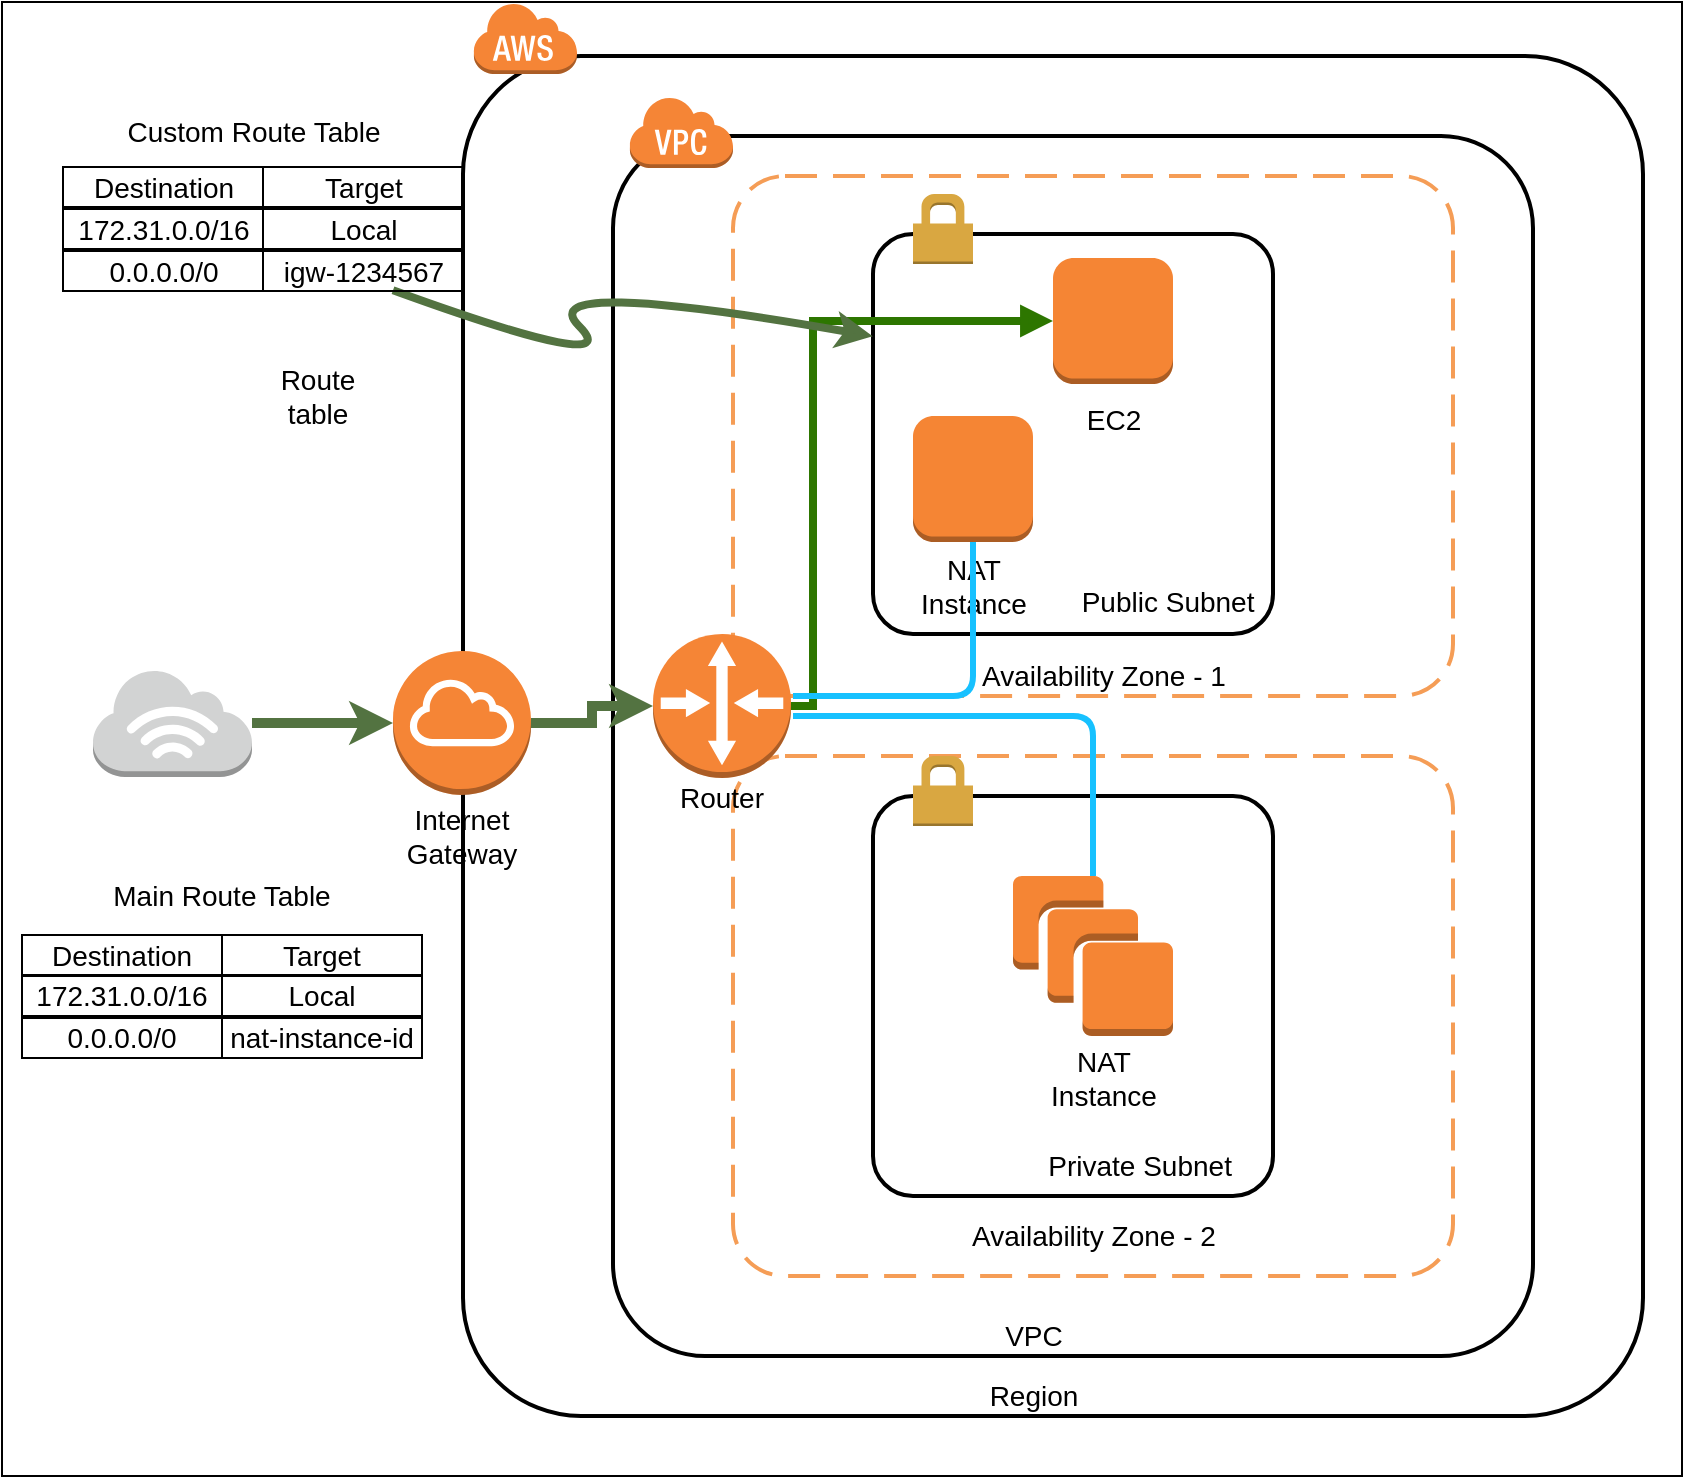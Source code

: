 <mxfile version="12.9.3" type="device"><diagram id="lxv2Z678lEYFlwVWsb1a" name="Page-1"><mxGraphModel dx="1106" dy="780" grid="1" gridSize="10" guides="1" tooltips="1" connect="1" arrows="1" fold="1" page="1" pageScale="1" pageWidth="1654" pageHeight="1169" background="none" math="0" shadow="0"><root><mxCell id="0"/><mxCell id="1" parent="0"/><mxCell id="jA5eXXXtFRrtD12HLPJE-22" value="" style="rounded=0;whiteSpace=wrap;html=1;strokeColor=#000000;fontSize=14;" vertex="1" parent="1"><mxGeometry x="60" y="13" width="840" height="737" as="geometry"/></mxCell><mxCell id="ixlEqdyPZb3zC-eu19mZ-221" value="" style="rounded=1;arcSize=10;dashed=0;fillColor=none;gradientColor=none;strokeWidth=2;fontSize=20;" parent="1" vertex="1"><mxGeometry x="495.5" y="129" width="200" height="200" as="geometry"/></mxCell><mxCell id="ixlEqdyPZb3zC-eu19mZ-228" value="" style="rounded=1;arcSize=10;dashed=0;fillColor=none;gradientColor=none;strokeWidth=2;fontSize=20;" parent="1" vertex="1"><mxGeometry x="290.5" y="40" width="590" height="680" as="geometry"/></mxCell><mxCell id="ixlEqdyPZb3zC-eu19mZ-226" value="" style="rounded=1;arcSize=10;dashed=0;fillColor=none;gradientColor=none;strokeWidth=2;fontSize=20;" parent="1" vertex="1"><mxGeometry x="365.5" y="80" width="460" height="610" as="geometry"/></mxCell><mxCell id="ixlEqdyPZb3zC-eu19mZ-220" value="" style="rounded=1;arcSize=10;dashed=1;strokeColor=#F59D56;fillColor=none;gradientColor=none;dashPattern=8 4;strokeWidth=2;fontSize=20;" parent="1" vertex="1"><mxGeometry x="425.5" y="100" width="360" height="260" as="geometry"/></mxCell><mxCell id="ixlEqdyPZb3zC-eu19mZ-223" value="" style="rounded=1;arcSize=10;dashed=1;strokeColor=#F59D56;fillColor=none;gradientColor=none;dashPattern=8 4;strokeWidth=2;fontSize=20;" parent="1" vertex="1"><mxGeometry x="425.5" y="390" width="360" height="260" as="geometry"/></mxCell><mxCell id="ixlEqdyPZb3zC-eu19mZ-236" value="Public Subnet&amp;nbsp;" style="text;html=1;strokeColor=none;fillColor=none;align=center;verticalAlign=middle;whiteSpace=wrap;rounded=0;fontSize=14;" parent="1" vertex="1"><mxGeometry x="595.5" y="303" width="98" height="20" as="geometry"/></mxCell><mxCell id="ixlEqdyPZb3zC-eu19mZ-237" value="" style="rounded=1;arcSize=10;dashed=0;fillColor=none;gradientColor=none;strokeWidth=2;fontSize=20;" parent="1" vertex="1"><mxGeometry x="495.5" y="410" width="200" height="200" as="geometry"/></mxCell><mxCell id="ixlEqdyPZb3zC-eu19mZ-239" value="Private Subnet&amp;nbsp;" style="text;html=1;strokeColor=none;fillColor=none;align=center;verticalAlign=middle;whiteSpace=wrap;rounded=0;fontSize=14;" parent="1" vertex="1"><mxGeometry x="575.5" y="585" width="110" height="20" as="geometry"/></mxCell><mxCell id="ixlEqdyPZb3zC-eu19mZ-214" value="" style="outlineConnect=0;dashed=0;verticalLabelPosition=bottom;verticalAlign=top;align=center;html=1;shape=mxgraph.aws3.router;fillColor=#F58536;gradientColor=none;fontSize=20;" parent="1" vertex="1"><mxGeometry x="385.5" y="329" width="69" height="72" as="geometry"/></mxCell><mxCell id="ixlEqdyPZb3zC-eu19mZ-235" value="" style="edgeStyle=orthogonalEdgeStyle;rounded=0;orthogonalLoop=1;jettySize=auto;html=1;strokeColor=#537341;strokeWidth=5;fontSize=20;entryX=0;entryY=0.5;entryDx=0;entryDy=0;entryPerimeter=0;" parent="1" source="ixlEqdyPZb3zC-eu19mZ-215" target="ixlEqdyPZb3zC-eu19mZ-214" edge="1"><mxGeometry relative="1" as="geometry"/></mxCell><mxCell id="ixlEqdyPZb3zC-eu19mZ-215" value="" style="outlineConnect=0;dashed=0;verticalLabelPosition=bottom;verticalAlign=top;align=center;html=1;shape=mxgraph.aws3.internet_gateway;fillColor=#F58536;gradientColor=none;fontSize=20;" parent="1" vertex="1"><mxGeometry x="255.5" y="337.5" width="69" height="72" as="geometry"/></mxCell><mxCell id="ixlEqdyPZb3zC-eu19mZ-216" value="" style="outlineConnect=0;dashed=0;verticalLabelPosition=bottom;verticalAlign=top;align=center;html=1;shape=mxgraph.aws3.instance;fillColor=#F58534;gradientColor=none;fontSize=20;" parent="1" vertex="1"><mxGeometry x="585.5" y="141" width="60" height="63" as="geometry"/></mxCell><mxCell id="ixlEqdyPZb3zC-eu19mZ-217" value="EC2" style="text;html=1;strokeColor=none;fillColor=none;align=center;verticalAlign=middle;whiteSpace=wrap;rounded=0;fontSize=14;" parent="1" vertex="1"><mxGeometry x="595.5" y="212" width="40" height="20" as="geometry"/></mxCell><mxCell id="ixlEqdyPZb3zC-eu19mZ-218" value="" style="edgeStyle=orthogonalEdgeStyle;html=1;endArrow=block;elbow=vertical;startArrow=none;endFill=1;strokeColor=#2D7600;rounded=0;fontSize=20;entryX=0;entryY=0.5;entryDx=0;entryDy=0;entryPerimeter=0;exitX=1;exitY=0.5;exitDx=0;exitDy=0;exitPerimeter=0;strokeWidth=4;fillColor=#60a917;" parent="1" source="ixlEqdyPZb3zC-eu19mZ-214" target="ixlEqdyPZb3zC-eu19mZ-216" edge="1"><mxGeometry width="100" relative="1" as="geometry"><mxPoint x="215.5" y="420" as="sourcePoint"/><mxPoint x="315.5" y="420" as="targetPoint"/><Array as="points"><mxPoint x="465.5" y="365"/><mxPoint x="465.5" y="173"/></Array></mxGeometry></mxCell><mxCell id="ixlEqdyPZb3zC-eu19mZ-222" value="" style="dashed=0;html=1;shape=mxgraph.aws3.permissions;fillColor=#D9A741;gradientColor=none;dashed=0;fontSize=20;" parent="1" vertex="1"><mxGeometry x="515.5" y="109" width="30" height="35" as="geometry"/></mxCell><mxCell id="ixlEqdyPZb3zC-eu19mZ-224" value="Availability Zone - 1" style="text;html=1;strokeColor=none;fillColor=none;align=center;verticalAlign=middle;whiteSpace=wrap;rounded=0;fontSize=14;" parent="1" vertex="1"><mxGeometry x="515.5" y="340" width="190" height="20" as="geometry"/></mxCell><mxCell id="ixlEqdyPZb3zC-eu19mZ-225" value="Availability Zone - 2" style="text;html=1;strokeColor=none;fillColor=none;align=center;verticalAlign=middle;whiteSpace=wrap;rounded=0;fontSize=14;" parent="1" vertex="1"><mxGeometry x="510.5" y="620" width="190" height="20" as="geometry"/></mxCell><mxCell id="ixlEqdyPZb3zC-eu19mZ-227" value="" style="dashed=0;html=1;shape=mxgraph.aws3.virtual_private_cloud;fillColor=#F58536;gradientColor=none;dashed=0;fontSize=20;" parent="1" vertex="1"><mxGeometry x="373.5" y="60" width="52" height="36" as="geometry"/></mxCell><mxCell id="ixlEqdyPZb3zC-eu19mZ-229" value="" style="dashed=0;html=1;shape=mxgraph.aws3.cloud;fillColor=#F58536;gradientColor=none;dashed=0;fontSize=20;" parent="1" vertex="1"><mxGeometry x="295.5" y="13" width="52" height="36" as="geometry"/></mxCell><mxCell id="ixlEqdyPZb3zC-eu19mZ-230" value="Internet Gateway" style="text;html=1;strokeColor=none;fillColor=none;align=center;verticalAlign=middle;whiteSpace=wrap;rounded=0;fontSize=14;" parent="1" vertex="1"><mxGeometry x="270" y="420" width="40" height="20" as="geometry"/></mxCell><mxCell id="ixlEqdyPZb3zC-eu19mZ-232" value="Router" style="text;html=1;strokeColor=none;fillColor=none;align=center;verticalAlign=middle;whiteSpace=wrap;rounded=0;fontSize=14;" parent="1" vertex="1"><mxGeometry x="400" y="401" width="40" height="20" as="geometry"/></mxCell><mxCell id="ixlEqdyPZb3zC-eu19mZ-234" value="" style="edgeStyle=orthogonalEdgeStyle;rounded=0;orthogonalLoop=1;jettySize=auto;html=1;strokeColor=#537341;strokeWidth=5;fontSize=20;" parent="1" source="ixlEqdyPZb3zC-eu19mZ-233" target="ixlEqdyPZb3zC-eu19mZ-215" edge="1"><mxGeometry relative="1" as="geometry"/></mxCell><mxCell id="ixlEqdyPZb3zC-eu19mZ-233" value="" style="outlineConnect=0;dashed=0;verticalLabelPosition=bottom;verticalAlign=top;align=center;html=1;shape=mxgraph.aws3.internet_3;fillColor=#D2D3D3;gradientColor=none;fontSize=20;" parent="1" vertex="1"><mxGeometry x="105.5" y="346.5" width="79.5" height="54" as="geometry"/></mxCell><mxCell id="ixlEqdyPZb3zC-eu19mZ-238" value="" style="dashed=0;html=1;shape=mxgraph.aws3.permissions;fillColor=#D9A741;gradientColor=none;dashed=0;fontSize=20;" parent="1" vertex="1"><mxGeometry x="515.5" y="390" width="30" height="35" as="geometry"/></mxCell><mxCell id="ixlEqdyPZb3zC-eu19mZ-240" value="" style="curved=1;endArrow=classic;html=1;strokeColor=#537341;strokeWidth=4;fontSize=20;entryX=0.194;entryY=0.308;entryDx=0;entryDy=0;entryPerimeter=0;" parent="1" target="ixlEqdyPZb3zC-eu19mZ-220" edge="1"><mxGeometry width="50" height="50" relative="1" as="geometry"><mxPoint x="255.5" y="157.125" as="sourcePoint"/><mxPoint x="373.5" y="150" as="targetPoint"/><Array as="points"><mxPoint x="373.5" y="200"/><mxPoint x="323.5" y="150"/></Array></mxGeometry></mxCell><mxCell id="ixlEqdyPZb3zC-eu19mZ-241" value="Route table" style="text;html=1;strokeColor=none;fillColor=none;align=center;verticalAlign=middle;whiteSpace=wrap;rounded=0;fontSize=14;" parent="1" vertex="1"><mxGeometry x="198" y="200" width="40" height="20" as="geometry"/></mxCell><mxCell id="ixlEqdyPZb3zC-eu19mZ-242" value="VPC" style="text;html=1;strokeColor=none;fillColor=none;align=center;verticalAlign=middle;whiteSpace=wrap;rounded=0;fontSize=14;" parent="1" vertex="1"><mxGeometry x="555.5" y="670" width="40" height="20" as="geometry"/></mxCell><mxCell id="ixlEqdyPZb3zC-eu19mZ-243" value="Region" style="text;html=1;strokeColor=none;fillColor=none;align=center;verticalAlign=middle;whiteSpace=wrap;rounded=0;fontSize=14;" parent="1" vertex="1"><mxGeometry x="555.5" y="700" width="40" height="20" as="geometry"/></mxCell><mxCell id="jA5eXXXtFRrtD12HLPJE-1" value="" style="outlineConnect=0;dashed=0;verticalLabelPosition=bottom;verticalAlign=top;align=center;html=1;shape=mxgraph.aws3.instance;fillColor=#F58534;gradientColor=none;fontSize=20;" vertex="1" parent="1"><mxGeometry x="515.5" y="220" width="60" height="63" as="geometry"/></mxCell><mxCell id="jA5eXXXtFRrtD12HLPJE-2" value="NAT Instance" style="text;html=1;strokeColor=none;fillColor=none;align=center;verticalAlign=middle;whiteSpace=wrap;rounded=0;fontSize=14;" vertex="1" parent="1"><mxGeometry x="525.5" y="295" width="40" height="20" as="geometry"/></mxCell><mxCell id="jA5eXXXtFRrtD12HLPJE-4" value="" style="outlineConnect=0;dashed=0;verticalLabelPosition=bottom;verticalAlign=top;align=center;html=1;shape=mxgraph.aws3.instances;fillColor=#F58534;gradientColor=none;" vertex="1" parent="1"><mxGeometry x="565.5" y="450" width="80" height="80" as="geometry"/></mxCell><mxCell id="jA5eXXXtFRrtD12HLPJE-5" value="" style="endArrow=none;html=1;fontSize=14;exitX=0.5;exitY=0;exitDx=0;exitDy=0;exitPerimeter=0;strokeColor=#17C1FF;strokeWidth=3;" edge="1" parent="1" source="jA5eXXXtFRrtD12HLPJE-4"><mxGeometry width="50" height="50" relative="1" as="geometry"><mxPoint x="965.5" y="455" as="sourcePoint"/><mxPoint x="455.5" y="370" as="targetPoint"/><Array as="points"><mxPoint x="605.5" y="370"/></Array></mxGeometry></mxCell><mxCell id="jA5eXXXtFRrtD12HLPJE-6" value="" style="endArrow=none;html=1;strokeColor=#17C1FF;strokeWidth=3;fontSize=14;entryX=0.5;entryY=1;entryDx=0;entryDy=0;entryPerimeter=0;" edge="1" parent="1" target="jA5eXXXtFRrtD12HLPJE-1"><mxGeometry width="50" height="50" relative="1" as="geometry"><mxPoint x="455.5" y="360" as="sourcePoint"/><mxPoint x="675.5" y="370" as="targetPoint"/><Array as="points"><mxPoint x="545.5" y="360"/></Array></mxGeometry></mxCell><mxCell id="jA5eXXXtFRrtD12HLPJE-13" value="" style="group" vertex="1" connectable="0" parent="1"><mxGeometry x="90.5" y="95.5" width="200" height="62" as="geometry"/></mxCell><mxCell id="jA5eXXXtFRrtD12HLPJE-7" value="172.31.0.0/16" style="text;html=1;strokeColor=#000000;fillColor=none;align=center;verticalAlign=middle;whiteSpace=wrap;rounded=0;fontSize=14;" vertex="1" parent="jA5eXXXtFRrtD12HLPJE-13"><mxGeometry y="21" width="100" height="20" as="geometry"/></mxCell><mxCell id="jA5eXXXtFRrtD12HLPJE-8" value="Local" style="text;html=1;strokeColor=#000000;fillColor=none;align=center;verticalAlign=middle;whiteSpace=wrap;rounded=0;fontSize=14;" vertex="1" parent="jA5eXXXtFRrtD12HLPJE-13"><mxGeometry x="100" y="21" width="100" height="20" as="geometry"/></mxCell><mxCell id="jA5eXXXtFRrtD12HLPJE-9" value="0.0.0.0/0" style="text;html=1;strokeColor=#000000;fillColor=none;align=center;verticalAlign=middle;whiteSpace=wrap;rounded=0;fontSize=14;" vertex="1" parent="jA5eXXXtFRrtD12HLPJE-13"><mxGeometry y="42" width="100" height="20" as="geometry"/></mxCell><mxCell id="jA5eXXXtFRrtD12HLPJE-10" value="igw-1234567" style="text;html=1;strokeColor=#000000;fillColor=none;align=center;verticalAlign=middle;whiteSpace=wrap;rounded=0;fontSize=14;" vertex="1" parent="jA5eXXXtFRrtD12HLPJE-13"><mxGeometry x="100" y="42" width="100" height="20" as="geometry"/></mxCell><mxCell id="jA5eXXXtFRrtD12HLPJE-11" value="Destination" style="text;html=1;strokeColor=#000000;fillColor=none;align=center;verticalAlign=middle;whiteSpace=wrap;rounded=0;fontSize=14;" vertex="1" parent="jA5eXXXtFRrtD12HLPJE-13"><mxGeometry width="100" height="20" as="geometry"/></mxCell><mxCell id="jA5eXXXtFRrtD12HLPJE-12" value="Target" style="text;html=1;strokeColor=#000000;fillColor=none;align=center;verticalAlign=middle;whiteSpace=wrap;rounded=0;fontSize=14;" vertex="1" parent="jA5eXXXtFRrtD12HLPJE-13"><mxGeometry x="100" width="100" height="20" as="geometry"/></mxCell><mxCell id="jA5eXXXtFRrtD12HLPJE-14" value="172.31.0.0/16" style="text;html=1;strokeColor=#000000;fillColor=none;align=center;verticalAlign=middle;whiteSpace=wrap;rounded=0;fontSize=14;" vertex="1" parent="1"><mxGeometry x="70" y="500" width="100" height="20" as="geometry"/></mxCell><mxCell id="jA5eXXXtFRrtD12HLPJE-15" value="Local" style="text;html=1;strokeColor=#000000;fillColor=none;align=center;verticalAlign=middle;whiteSpace=wrap;rounded=0;fontSize=14;" vertex="1" parent="1"><mxGeometry x="170" y="500" width="100" height="20" as="geometry"/></mxCell><mxCell id="jA5eXXXtFRrtD12HLPJE-16" value="Destination" style="text;html=1;strokeColor=#000000;fillColor=none;align=center;verticalAlign=middle;whiteSpace=wrap;rounded=0;fontSize=14;" vertex="1" parent="1"><mxGeometry x="70" y="479.5" width="100" height="20" as="geometry"/></mxCell><mxCell id="jA5eXXXtFRrtD12HLPJE-17" value="Target" style="text;html=1;strokeColor=#000000;fillColor=none;align=center;verticalAlign=middle;whiteSpace=wrap;rounded=0;fontSize=14;" vertex="1" parent="1"><mxGeometry x="170" y="479.5" width="100" height="20" as="geometry"/></mxCell><mxCell id="jA5eXXXtFRrtD12HLPJE-18" value="0.0.0.0/0" style="text;html=1;strokeColor=#000000;fillColor=none;align=center;verticalAlign=middle;whiteSpace=wrap;rounded=0;fontSize=14;" vertex="1" parent="1"><mxGeometry x="70" y="521" width="100" height="20" as="geometry"/></mxCell><mxCell id="jA5eXXXtFRrtD12HLPJE-19" value="nat-instance-id" style="text;html=1;strokeColor=#000000;fillColor=none;align=center;verticalAlign=middle;whiteSpace=wrap;rounded=0;fontSize=14;" vertex="1" parent="1"><mxGeometry x="170" y="521" width="100" height="20" as="geometry"/></mxCell><mxCell id="jA5eXXXtFRrtD12HLPJE-20" value="Main Route Table" style="text;html=1;strokeColor=none;fillColor=none;align=center;verticalAlign=middle;whiteSpace=wrap;rounded=0;fontSize=14;" vertex="1" parent="1"><mxGeometry x="110" y="450" width="120" height="20" as="geometry"/></mxCell><mxCell id="jA5eXXXtFRrtD12HLPJE-21" value="Custom Route Table" style="text;html=1;strokeColor=none;fillColor=none;align=center;verticalAlign=middle;whiteSpace=wrap;rounded=0;fontSize=14;" vertex="1" parent="1"><mxGeometry x="115.5" y="68" width="140" height="20" as="geometry"/></mxCell><mxCell id="jA5eXXXtFRrtD12HLPJE-23" value="NAT Instance" style="text;html=1;strokeColor=none;fillColor=none;align=center;verticalAlign=middle;whiteSpace=wrap;rounded=0;fontSize=14;" vertex="1" parent="1"><mxGeometry x="590.5" y="541" width="40" height="20" as="geometry"/></mxCell></root></mxGraphModel></diagram></mxfile>